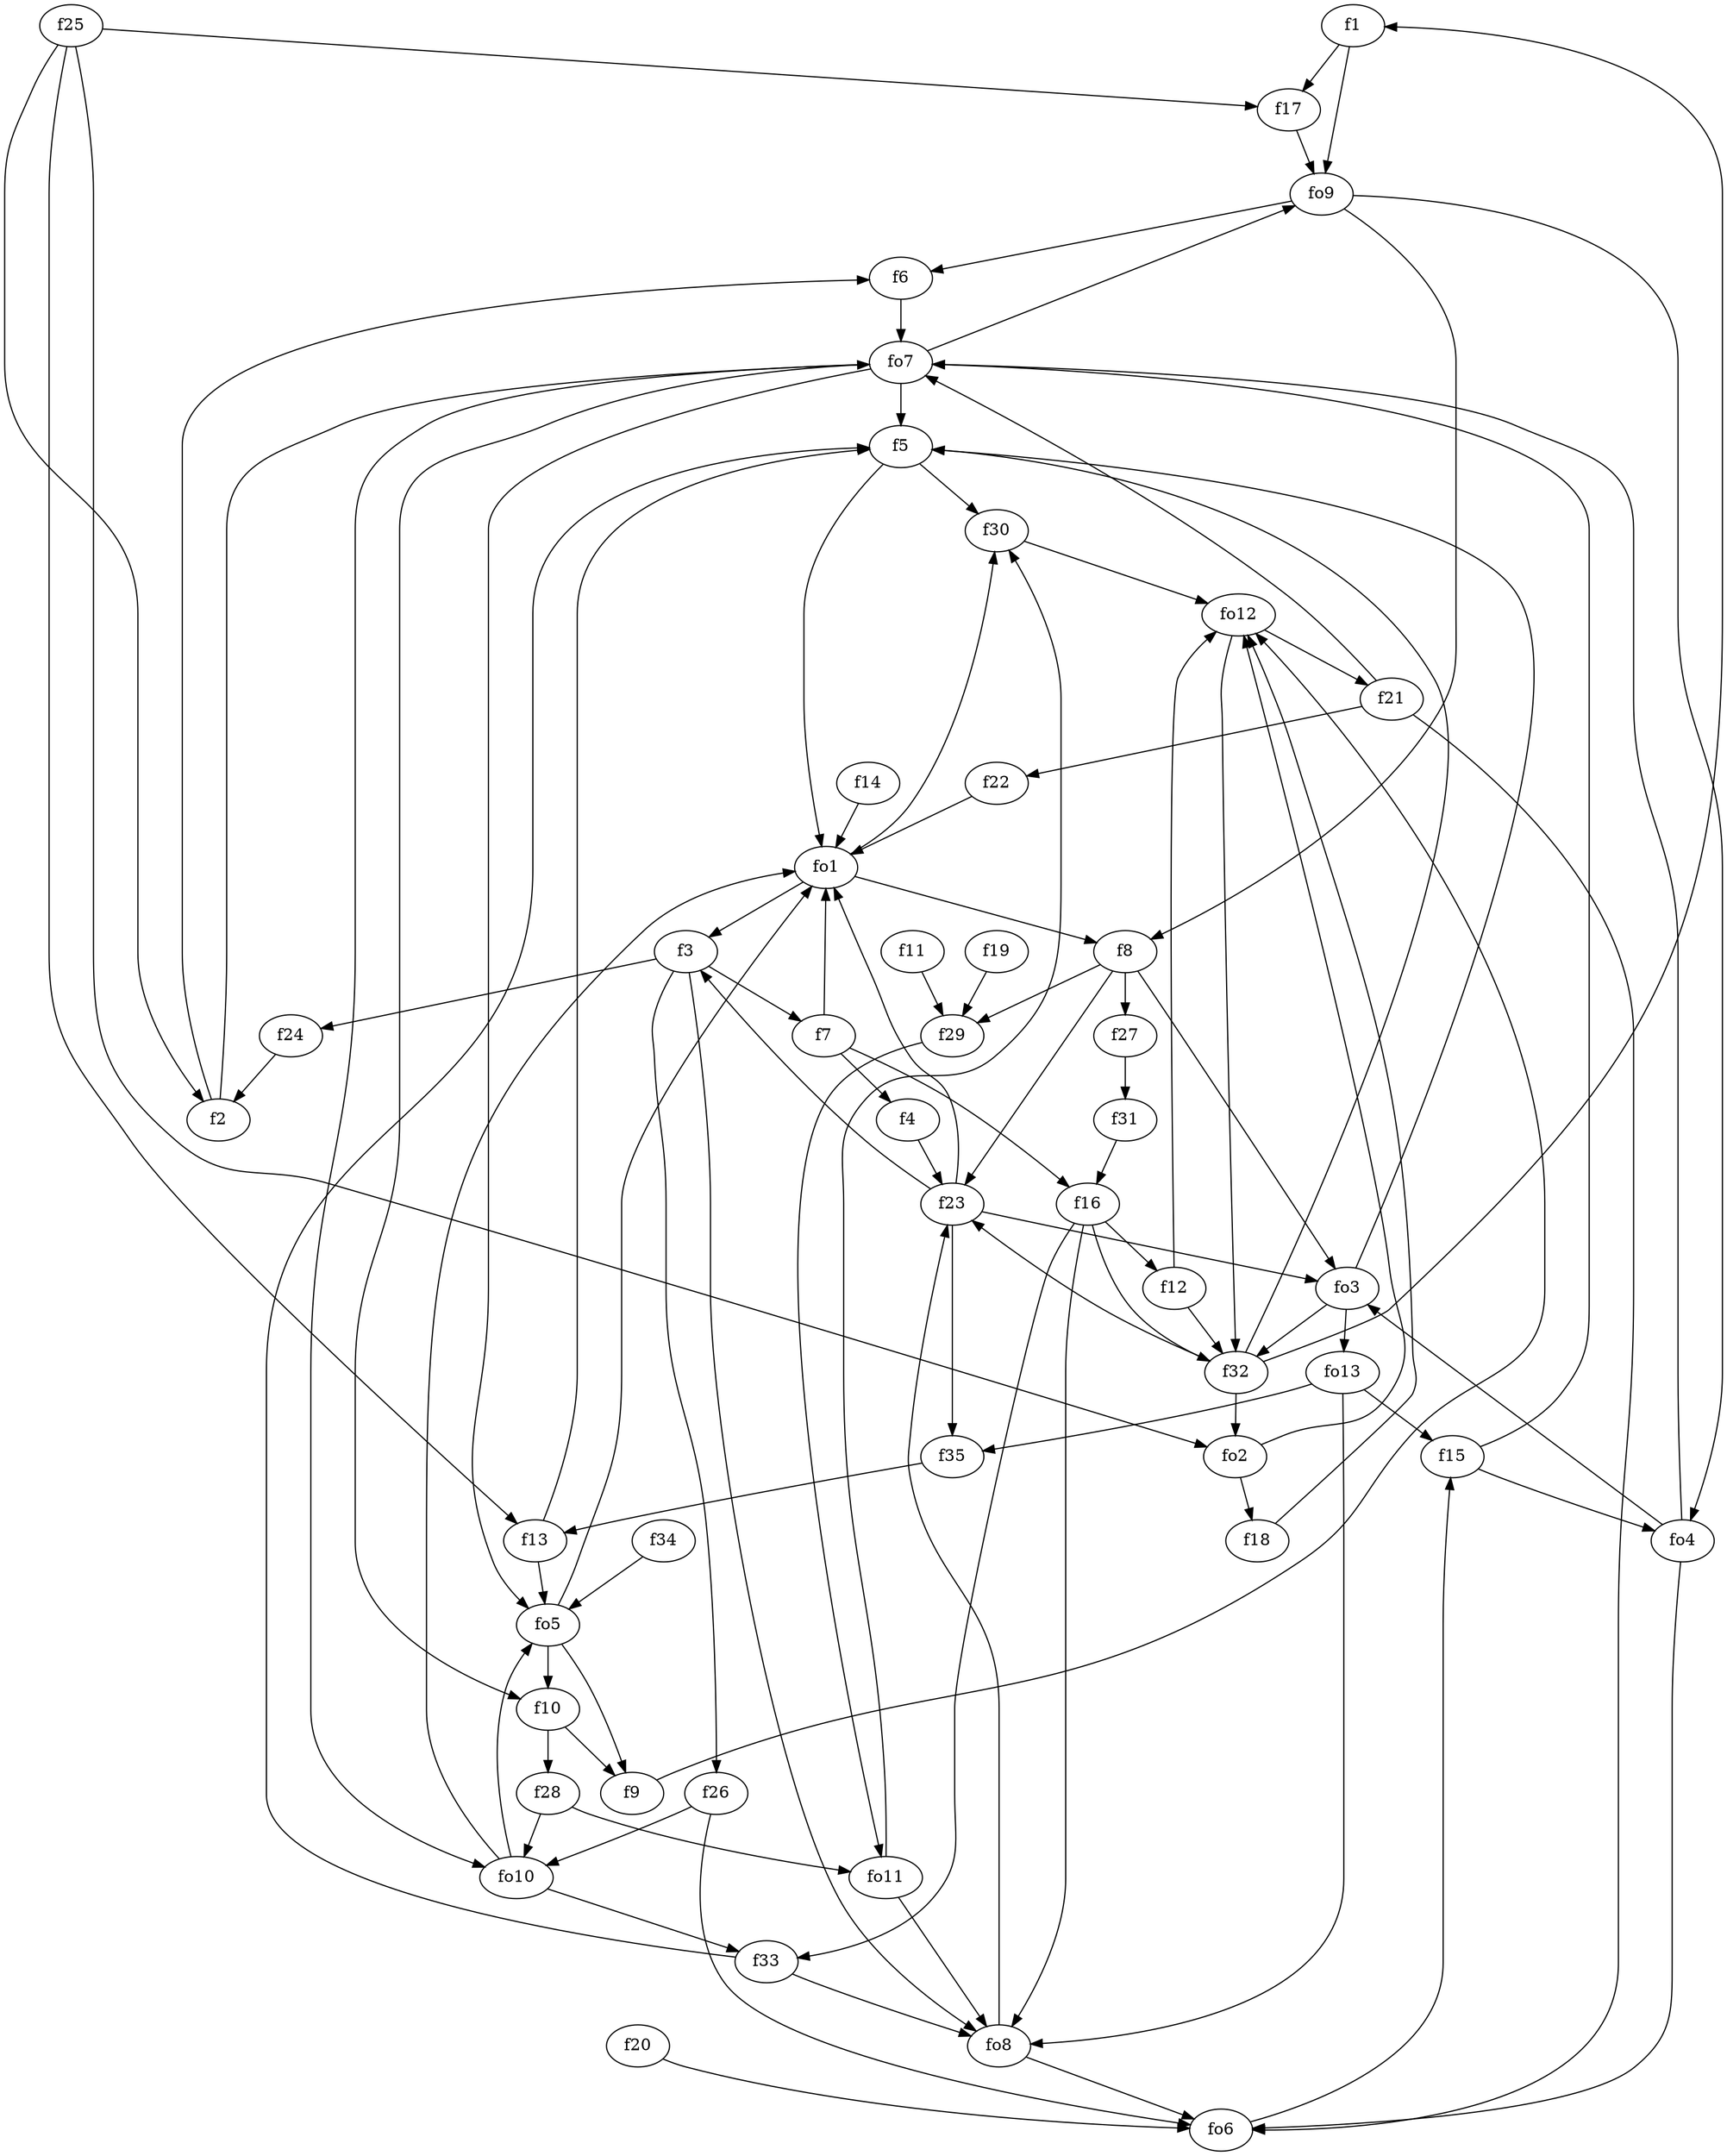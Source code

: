 strict digraph  {
f1;
f2;
f3;
f4;
f5;
f6;
f7;
f8;
f9;
f10;
f11;
f12;
f13;
f14;
f15;
f16;
f17;
f18;
f19;
f20;
f21;
f22;
f23;
f24;
f25;
f26;
f27;
f28;
f29;
f30;
f31;
f32;
f33;
f34;
f35;
fo1;
fo2;
fo3;
fo4;
fo5;
fo6;
fo7;
fo8;
fo9;
fo10;
fo11;
fo12;
fo13;
f1 -> f17  [weight=2];
f1 -> fo9  [weight=2];
f2 -> f6  [weight=2];
f2 -> fo7  [weight=2];
f3 -> f7  [weight=2];
f3 -> f24  [weight=2];
f3 -> f26  [weight=2];
f3 -> fo8  [weight=2];
f4 -> f23  [weight=2];
f5 -> f30  [weight=2];
f5 -> fo1  [weight=2];
f6 -> fo7  [weight=2];
f7 -> fo1  [weight=2];
f7 -> f16  [weight=2];
f7 -> f4  [weight=2];
f8 -> f23  [weight=2];
f8 -> f27  [weight=2];
f8 -> fo3  [weight=2];
f8 -> f29  [weight=2];
f9 -> fo12  [weight=2];
f10 -> f28  [weight=2];
f10 -> f9  [weight=2];
f11 -> f29  [weight=2];
f12 -> f32  [weight=2];
f12 -> fo12  [weight=2];
f13 -> f5  [weight=2];
f13 -> fo5  [weight=2];
f14 -> fo1  [weight=2];
f15 -> fo4  [weight=2];
f15 -> fo7  [weight=2];
f16 -> f33  [weight=2];
f16 -> f12  [weight=2];
f16 -> f32  [weight=2];
f16 -> fo8  [weight=2];
f17 -> fo9  [weight=2];
f18 -> fo12  [weight=2];
f19 -> f29  [weight=2];
f20 -> fo6  [weight=2];
f21 -> fo7  [weight=2];
f21 -> fo6  [weight=2];
f21 -> f22  [weight=2];
f22 -> fo1  [weight=2];
f23 -> f3  [weight=2];
f23 -> fo3  [weight=2];
f23 -> fo1  [weight=2];
f23 -> f35  [weight=2];
f24 -> f2  [weight=2];
f25 -> f17  [weight=2];
f25 -> fo2  [weight=2];
f25 -> f13  [weight=2];
f25 -> f2  [weight=2];
f26 -> fo6  [weight=2];
f26 -> fo10  [weight=2];
f27 -> f31  [weight=2];
f28 -> fo11  [weight=2];
f28 -> fo10  [weight=2];
f29 -> fo11  [weight=2];
f30 -> fo12  [weight=2];
f31 -> f16  [weight=2];
f32 -> f1  [weight=2];
f32 -> f23  [weight=2];
f32 -> f5  [weight=2];
f32 -> fo2  [weight=2];
f33 -> f5  [weight=2];
f33 -> fo8  [weight=2];
f34 -> fo5  [weight=2];
f35 -> f13  [weight=2];
fo1 -> f30  [weight=2];
fo1 -> f8  [weight=2];
fo1 -> f3  [weight=2];
fo2 -> fo12  [weight=2];
fo2 -> f18  [weight=2];
fo3 -> f32  [weight=2];
fo3 -> f5  [weight=2];
fo3 -> fo13  [weight=2];
fo4 -> fo7  [weight=2];
fo4 -> fo6  [weight=2];
fo4 -> fo3  [weight=2];
fo5 -> f9  [weight=2];
fo5 -> f10  [weight=2];
fo5 -> fo1  [weight=2];
fo6 -> f15  [weight=2];
fo7 -> f10  [weight=2];
fo7 -> fo9  [weight=2];
fo7 -> f5  [weight=2];
fo7 -> fo10  [weight=2];
fo7 -> fo5  [weight=2];
fo8 -> f23  [weight=2];
fo8 -> fo6  [weight=2];
fo9 -> f8  [weight=2];
fo9 -> f6  [weight=2];
fo9 -> fo4  [weight=2];
fo10 -> fo1  [weight=2];
fo10 -> fo5  [weight=2];
fo10 -> f33  [weight=2];
fo11 -> fo8  [weight=2];
fo11 -> f30  [weight=2];
fo12 -> f32  [weight=2];
fo12 -> f21  [weight=2];
fo13 -> fo8  [weight=2];
fo13 -> f35  [weight=2];
fo13 -> f15  [weight=2];
}
